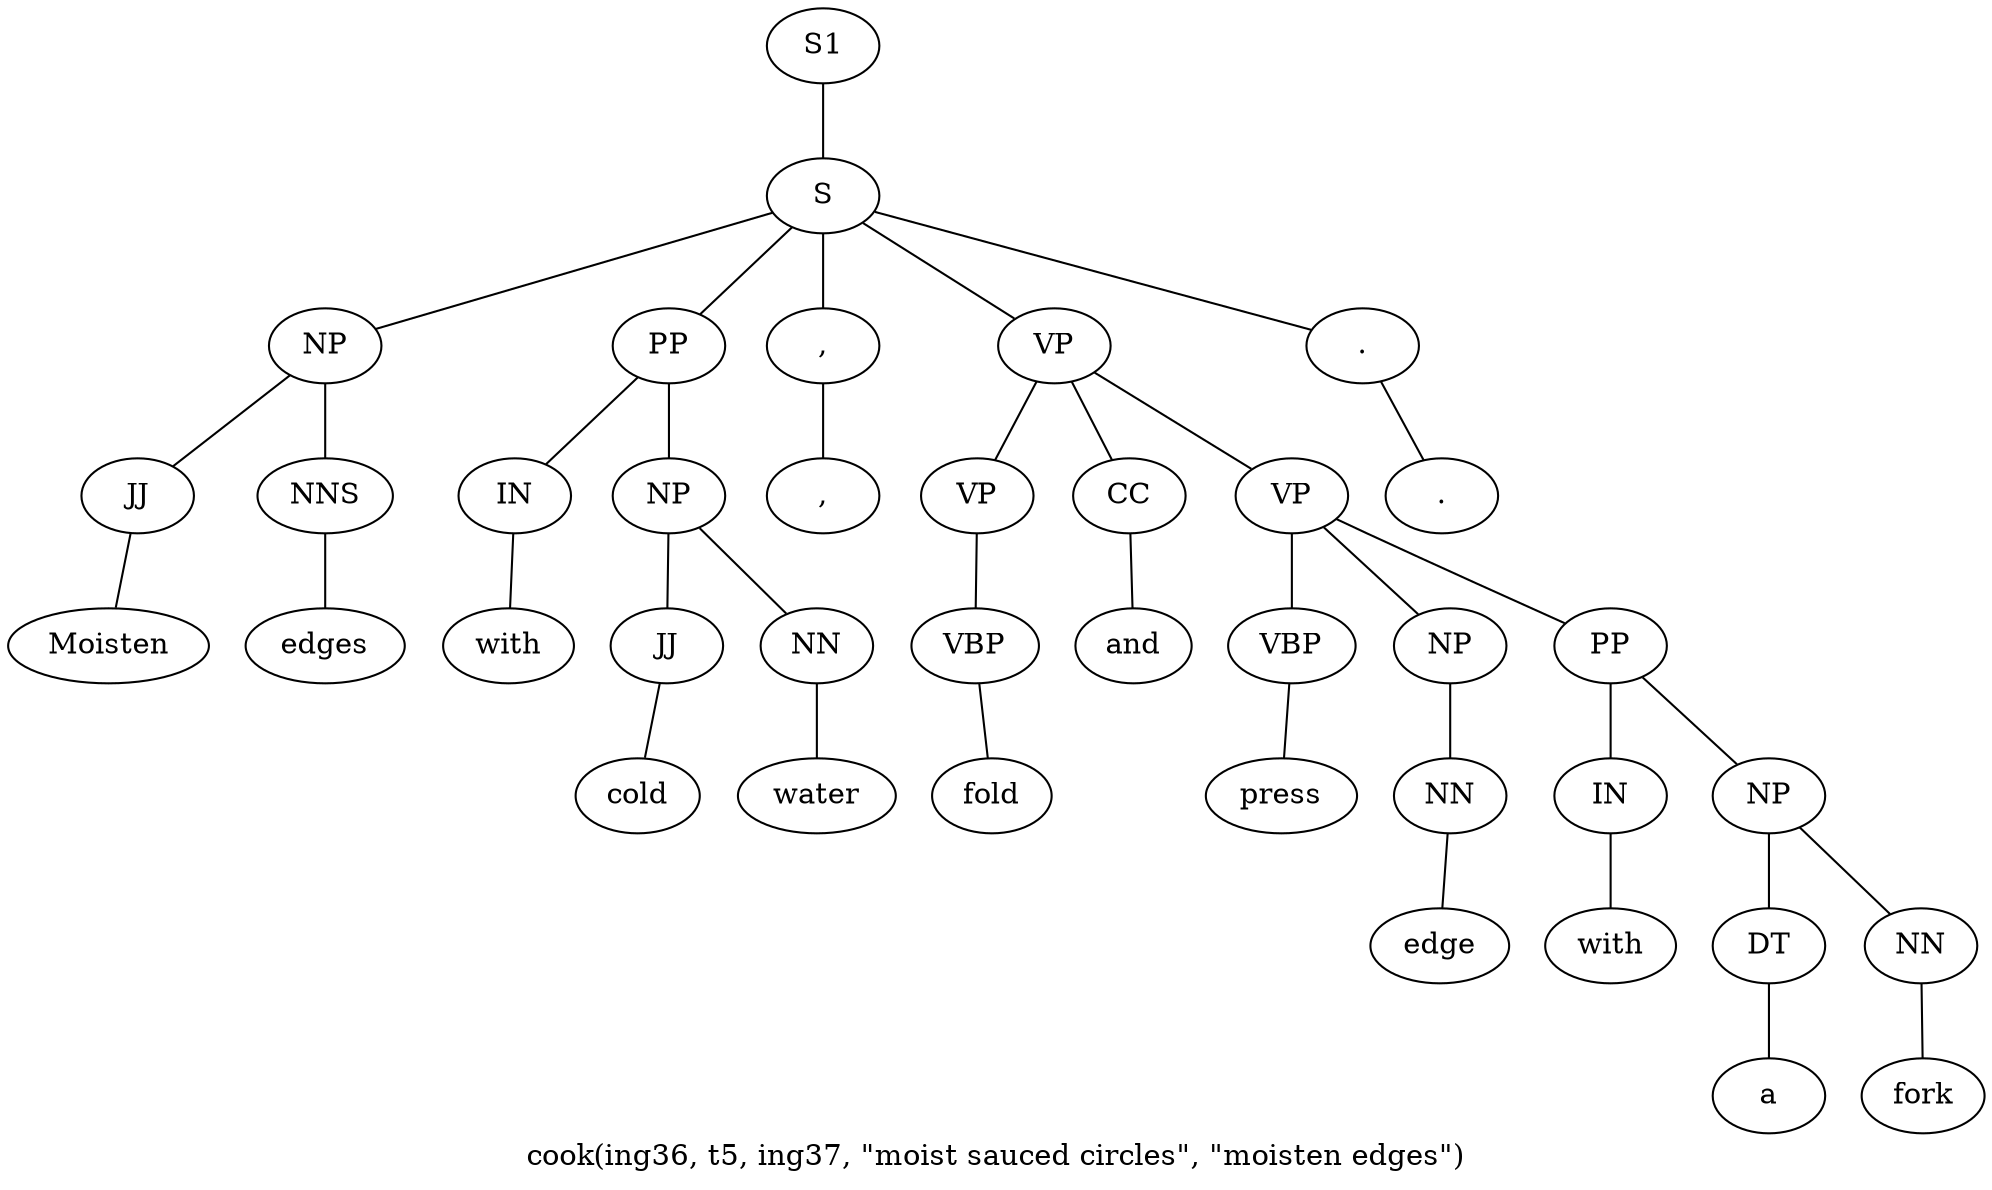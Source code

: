 graph SyntaxGraph {
	label = "cook(ing36, t5, ing37, \"moist sauced circles\", \"moisten edges\")";
	Node0 [label="S1"];
	Node1 [label="S"];
	Node2 [label="NP"];
	Node3 [label="JJ"];
	Node4 [label="Moisten"];
	Node5 [label="NNS"];
	Node6 [label="edges"];
	Node7 [label="PP"];
	Node8 [label="IN"];
	Node9 [label="with"];
	Node10 [label="NP"];
	Node11 [label="JJ"];
	Node12 [label="cold"];
	Node13 [label="NN"];
	Node14 [label="water"];
	Node15 [label=","];
	Node16 [label=","];
	Node17 [label="VP"];
	Node18 [label="VP"];
	Node19 [label="VBP"];
	Node20 [label="fold"];
	Node21 [label="CC"];
	Node22 [label="and"];
	Node23 [label="VP"];
	Node24 [label="VBP"];
	Node25 [label="press"];
	Node26 [label="NP"];
	Node27 [label="NN"];
	Node28 [label="edge"];
	Node29 [label="PP"];
	Node30 [label="IN"];
	Node31 [label="with"];
	Node32 [label="NP"];
	Node33 [label="DT"];
	Node34 [label="a"];
	Node35 [label="NN"];
	Node36 [label="fork"];
	Node37 [label="."];
	Node38 [label="."];

	Node0 -- Node1;
	Node1 -- Node2;
	Node1 -- Node7;
	Node1 -- Node15;
	Node1 -- Node17;
	Node1 -- Node37;
	Node2 -- Node3;
	Node2 -- Node5;
	Node3 -- Node4;
	Node5 -- Node6;
	Node7 -- Node8;
	Node7 -- Node10;
	Node8 -- Node9;
	Node10 -- Node11;
	Node10 -- Node13;
	Node11 -- Node12;
	Node13 -- Node14;
	Node15 -- Node16;
	Node17 -- Node18;
	Node17 -- Node21;
	Node17 -- Node23;
	Node18 -- Node19;
	Node19 -- Node20;
	Node21 -- Node22;
	Node23 -- Node24;
	Node23 -- Node26;
	Node23 -- Node29;
	Node24 -- Node25;
	Node26 -- Node27;
	Node27 -- Node28;
	Node29 -- Node30;
	Node29 -- Node32;
	Node30 -- Node31;
	Node32 -- Node33;
	Node32 -- Node35;
	Node33 -- Node34;
	Node35 -- Node36;
	Node37 -- Node38;
}
